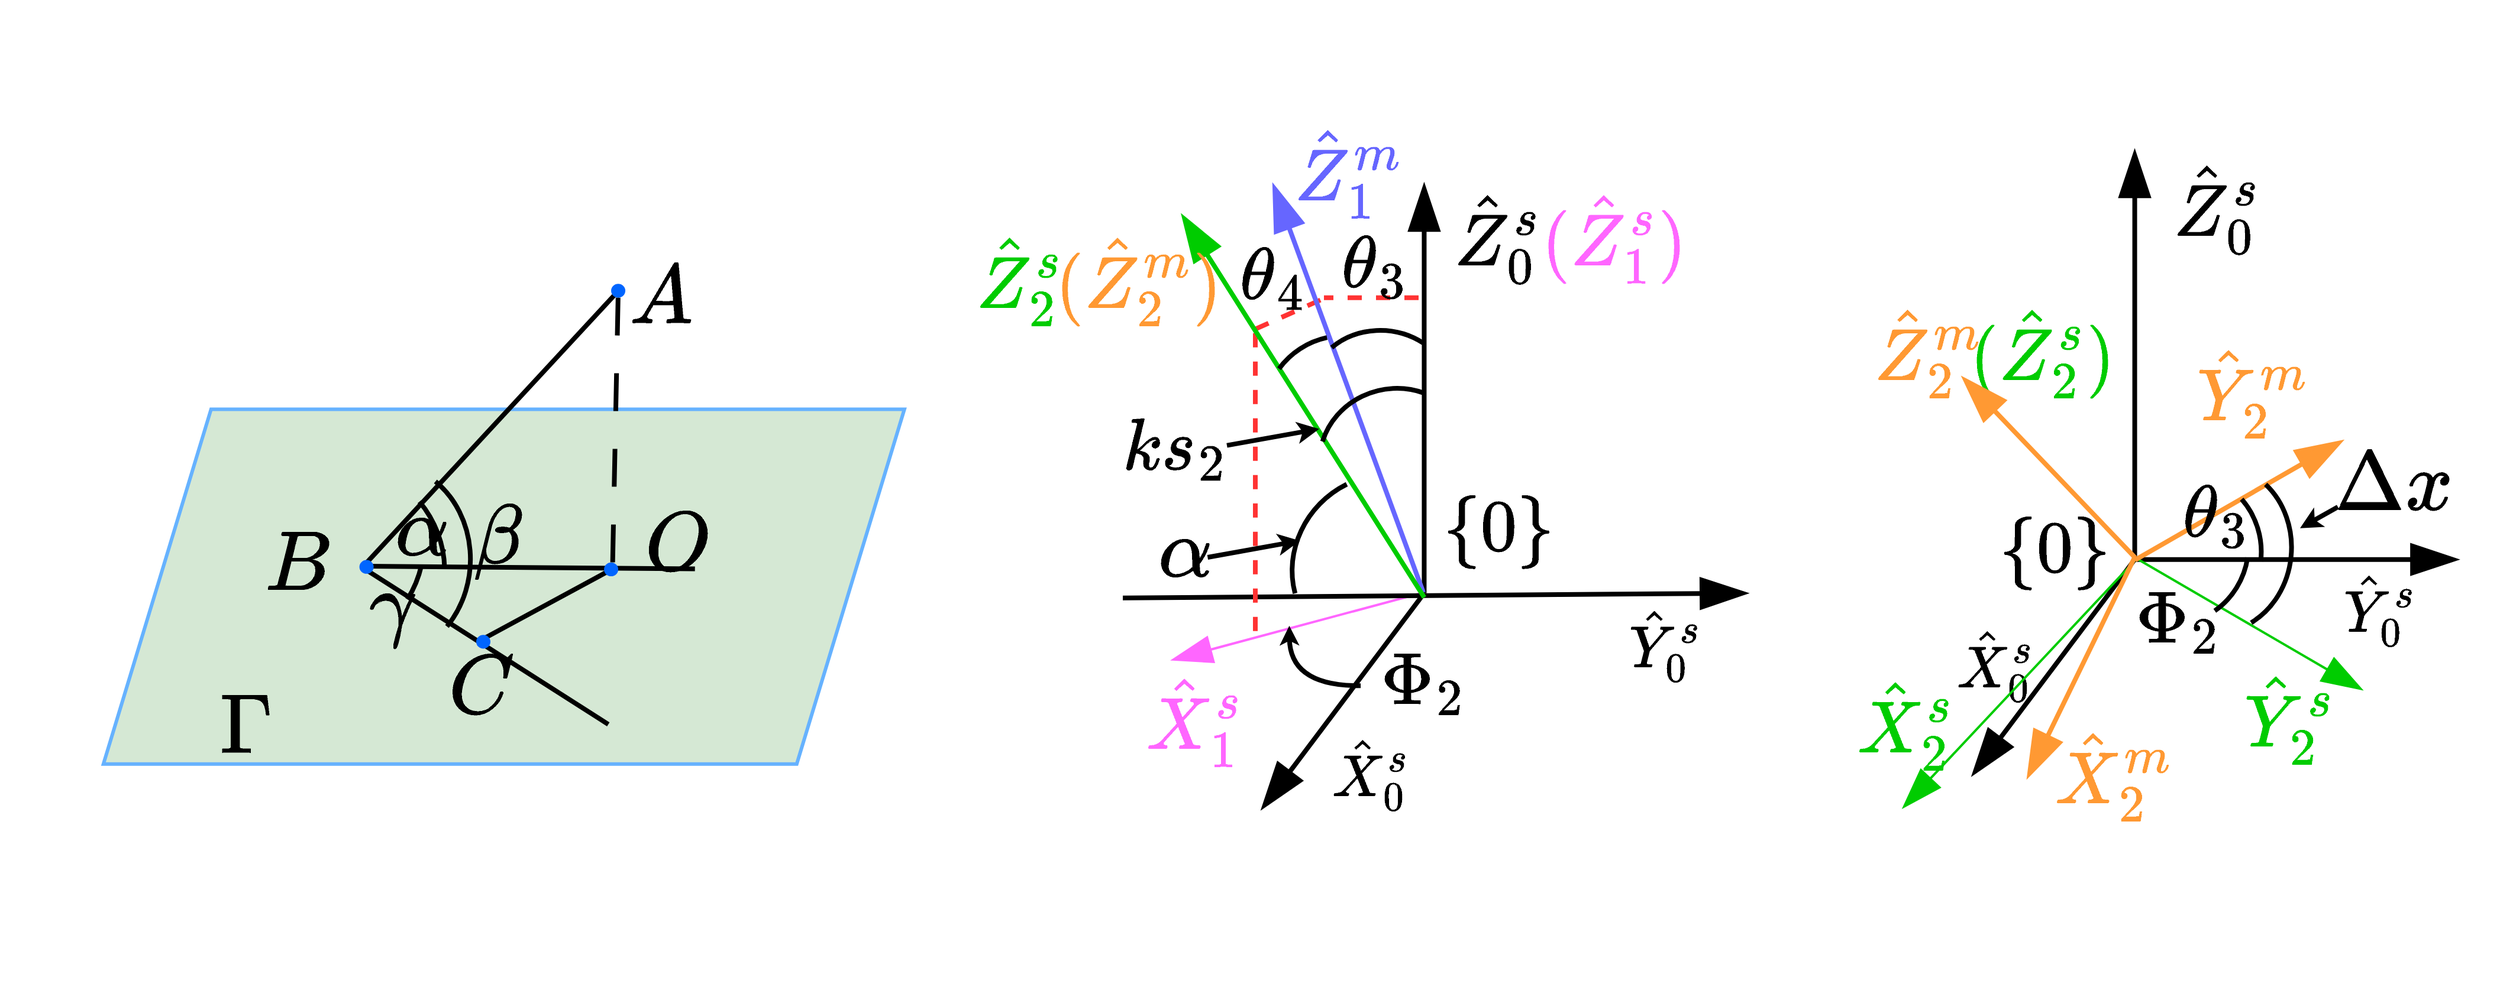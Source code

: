 <mxfile scale="5" border="0">
    <diagram id="zK5Rt0_C5VV_g-sW-Zkf" name="Page-1">
        <mxGraphModel dx="2265" dy="1478" grid="0" gridSize="10" guides="1" tooltips="1" connect="1" arrows="1" fold="1" page="1" pageScale="1" pageWidth="1169" pageHeight="827" background="#FFFFFF" math="1" shadow="0">
            <root>
                <mxCell id="0"/>
                <mxCell id="1" parent="0"/>
                <mxCell id="114" value="&lt;font style=&quot;font-size: 60px;&quot;&gt;$$ (\hat Z _{1}^s) $$&lt;/font&gt;" style="text;html=1;strokeColor=none;fillColor=none;align=center;verticalAlign=middle;whiteSpace=wrap;rounded=0;strokeWidth=4;fontSize=60;fontFamily=Times New Roman;fontColor=#FF66FF;" parent="1" vertex="1">
                    <mxGeometry x="1464" y="170.83" width="126.8" height="97.7" as="geometry"/>
                </mxCell>
                <mxCell id="100" value="$$ \hat Z _{0}^s $$" style="text;html=1;strokeColor=none;fillColor=none;align=center;verticalAlign=middle;whiteSpace=wrap;rounded=0;strokeWidth=4;fontSize=60;fontFamily=Times New Roman;opacity=90;" parent="1" vertex="1">
                    <mxGeometry x="1366.92" y="170.83" width="124.08" height="98.25" as="geometry"/>
                </mxCell>
                <mxCell id="102" value="&lt;font style=&quot;font-size: 60px;&quot;&gt;$$ \hat X _{1}^s $$&lt;/font&gt;" style="text;html=1;strokeColor=none;fillColor=none;align=center;verticalAlign=middle;whiteSpace=wrap;rounded=0;strokeWidth=4;fontSize=60;fontFamily=Times New Roman;fontColor=#FF66FF;" parent="1" vertex="1">
                    <mxGeometry x="1118" y="583.83" width="111" height="91.24" as="geometry"/>
                </mxCell>
                <mxCell id="103" value="" style="endArrow=blockThin;html=1;strokeColor=#FF66FF;strokeWidth=2;fontSize=60;fontFamily=Times New Roman;endSize=30;endFill=1;" parent="1" edge="1">
                    <mxGeometry width="50" height="50" relative="1" as="geometry">
                        <mxPoint x="1364.08" y="522.83" as="sourcePoint"/>
                        <mxPoint x="1152.88" y="579.48" as="targetPoint"/>
                    </mxGeometry>
                </mxCell>
                <mxCell id="106" value="" style="endArrow=blockThin;html=1;strokeWidth=4;fontSize=60;fontFamily=Times New Roman;endSize=30;endFill=1;" parent="1" edge="1">
                    <mxGeometry width="50" height="50" relative="1" as="geometry">
                        <mxPoint x="1112" y="526.83" as="sourcePoint"/>
                        <mxPoint x="1640" y="522.83" as="targetPoint"/>
                    </mxGeometry>
                </mxCell>
                <mxCell id="107" value="" style="endArrow=blockThin;html=1;strokeWidth=4;fontSize=60;fontFamily=Times New Roman;endSize=30;endFill=1;" parent="1" edge="1">
                    <mxGeometry width="50" height="50" relative="1" as="geometry">
                        <mxPoint x="1366.72" y="522.83" as="sourcePoint"/>
                        <mxPoint x="1229.44" y="705.368" as="targetPoint"/>
                    </mxGeometry>
                </mxCell>
                <mxCell id="108" value="" style="endArrow=blockThin;html=1;strokeWidth=4;fontSize=60;fontFamily=Times New Roman;endFill=1;endSize=30;" parent="1" edge="1">
                    <mxGeometry width="50" height="50" relative="1" as="geometry">
                        <mxPoint x="1366.72" y="522.83" as="sourcePoint"/>
                        <mxPoint x="1366.72" y="176.637" as="targetPoint"/>
                    </mxGeometry>
                </mxCell>
                <mxCell id="110" value="" style="curved=1;endArrow=classic;html=1;strokeColor=#000000;strokeWidth=4;fontFamily=Comic Sans MS;fontSize=60;fontColor=#000000;endSize=4;endFill=1;edgeStyle=orthogonalEdgeStyle;" parent="1" edge="1">
                    <mxGeometry width="50" height="50" relative="1" as="geometry">
                        <mxPoint x="1313.033" y="601.096" as="sourcePoint"/>
                        <mxPoint x="1252.729" y="550.412" as="targetPoint"/>
                    </mxGeometry>
                </mxCell>
                <mxCell id="111" value="$$\Phi_2$$" style="text;html=1;strokeColor=none;fillColor=none;align=center;verticalAlign=middle;whiteSpace=wrap;rounded=0;fillStyle=hatch;strokeWidth=4;fontFamily=Comic Sans MS;fontSize=60;fontColor=#000000;" parent="1" vertex="1">
                    <mxGeometry x="1333.002" y="578.001" width="65.786" height="35.361" as="geometry"/>
                </mxCell>
                <mxCell id="112" value="$$ \{0\} $$" style="text;html=1;strokeColor=none;fillColor=none;align=center;verticalAlign=middle;whiteSpace=wrap;rounded=0;strokeWidth=4;fontSize=60;fontFamily=Times New Roman;connectable=0;" parent="1" vertex="1">
                    <mxGeometry x="1383" y="419.45" width="93.21" height="92.4" as="geometry"/>
                </mxCell>
                <mxCell id="115" value="" style="endArrow=none;dashed=1;html=1;strokeColor=#FF3333;fontSize=26;fontColor=#FF0000;strokeWidth=4;" parent="1" edge="1">
                    <mxGeometry width="50" height="50" relative="1" as="geometry">
                        <mxPoint x="1362.0" y="272.83" as="sourcePoint"/>
                        <mxPoint x="1282.0" y="272.83" as="targetPoint"/>
                    </mxGeometry>
                </mxCell>
                <mxCell id="31" value="" style="endArrow=none;dashed=1;html=1;strokeColor=#FF3333;fontSize=26;fontColor=#FF0000;strokeWidth=4;" parent="1" edge="1">
                    <mxGeometry width="50" height="50" relative="1" as="geometry">
                        <mxPoint x="1279" y="274.83" as="sourcePoint"/>
                        <mxPoint x="1223" y="299.83" as="targetPoint"/>
                    </mxGeometry>
                </mxCell>
                <mxCell id="28" value="" style="endArrow=none;dashed=1;html=1;strokeColor=#FF3333;fontSize=26;fontColor=#FF0000;strokeWidth=4;" parent="1" edge="1">
                    <mxGeometry width="50" height="50" relative="1" as="geometry">
                        <mxPoint x="1224" y="554.83" as="sourcePoint"/>
                        <mxPoint x="1224" y="296.83" as="targetPoint"/>
                    </mxGeometry>
                </mxCell>
                <mxCell id="116" value="" style="endArrow=blockThin;html=1;strokeWidth=4;fontSize=60;fontFamily=Times New Roman;endFill=1;endSize=30;exitX=0.371;exitY=-0.032;exitDx=0;exitDy=0;exitPerimeter=0;strokeColor=#6666FF;" parent="1" edge="1">
                    <mxGeometry width="50" height="50" relative="1" as="geometry">
                        <mxPoint x="1366.038" y="522.34" as="sourcePoint"/>
                        <mxPoint x="1239" y="176.83" as="targetPoint"/>
                    </mxGeometry>
                </mxCell>
                <mxCell id="117" value="" style="endArrow=blockThin;html=1;strokeWidth=4;fontSize=60;fontFamily=Times New Roman;endFill=1;endSize=30;exitX=0.376;exitY=-0.001;exitDx=0;exitDy=0;exitPerimeter=0;strokeColor=#00CC00;" parent="1" edge="1">
                    <mxGeometry width="50" height="50" relative="1" as="geometry">
                        <mxPoint x="1366.767" y="526.469" as="sourcePoint"/>
                        <mxPoint x="1162" y="202.83" as="targetPoint"/>
                    </mxGeometry>
                </mxCell>
                <mxCell id="118" value="$$\theta_3$$" style="text;html=1;strokeColor=none;fillColor=none;align=center;verticalAlign=middle;whiteSpace=wrap;rounded=0;fillStyle=hatch;strokeWidth=4;fontFamily=Comic Sans MS;fontSize=60;fontColor=#000000;" parent="1" vertex="1">
                    <mxGeometry x="1291.682" y="227.616" width="66.531" height="31.714" as="geometry"/>
                </mxCell>
                <mxCell id="122" value="" style="verticalLabelPosition=bottom;verticalAlign=top;html=1;shape=mxgraph.basic.arc;startAngle=0.334;endAngle=0.603;fillStyle=hatch;strokeColor=#000000;strokeWidth=4;fontFamily=Comic Sans MS;fontSize=60;fontColor=#000000;fillColor=#FFFFFF;rotation=-195;" parent="1" vertex="1">
                    <mxGeometry x="1278.002" y="349.835" width="127.211" height="118.613" as="geometry"/>
                </mxCell>
                <mxCell id="123" value="" style="verticalLabelPosition=bottom;verticalAlign=top;html=1;shape=mxgraph.basic.arc;startAngle=0.342;endAngle=0.553;fillStyle=hatch;strokeColor=#000000;strokeWidth=4;fontFamily=Comic Sans MS;fontSize=60;fontColor=#000000;fillColor=#FFFFFF;rotation=-165;" parent="1" vertex="1">
                    <mxGeometry x="1268.002" y="300.835" width="127.211" height="118.613" as="geometry"/>
                </mxCell>
                <mxCell id="125" value="$$\theta_4$$" style="text;html=1;strokeColor=none;fillColor=none;align=center;verticalAlign=middle;whiteSpace=wrap;rounded=0;fillStyle=hatch;strokeWidth=4;fontFamily=Comic Sans MS;fontSize=60;fontColor=#000000;" parent="1" vertex="1">
                    <mxGeometry x="1208.0" y="236.873" width="62.71" height="31.66" as="geometry"/>
                </mxCell>
                <mxCell id="124" value="" style="verticalLabelPosition=bottom;verticalAlign=top;html=1;shape=mxgraph.basic.arc;startAngle=0.429;endAngle=0.553;fillStyle=hatch;strokeColor=#000000;strokeWidth=4;fontFamily=Comic Sans MS;fontSize=60;fontColor=#000000;fillColor=#FFFFFF;rotation=-210;" parent="1" vertex="1">
                    <mxGeometry x="1231.002" y="306.215" width="127.211" height="118.613" as="geometry"/>
                </mxCell>
                <mxCell id="126" value="$$ks_2$$" style="text;html=1;strokeColor=none;fillColor=none;align=center;verticalAlign=middle;whiteSpace=wrap;rounded=0;fillStyle=hatch;strokeWidth=4;fontFamily=Comic Sans MS;fontSize=60;fontColor=#000000;connectable=0;" parent="1" vertex="1">
                    <mxGeometry x="1117.995" y="380.456" width="76.327" height="35.584" as="geometry"/>
                </mxCell>
                <mxCell id="127" value="" style="endArrow=classic;html=1;strokeColor=#000000;strokeWidth=4;" parent="1" edge="1">
                    <mxGeometry width="50" height="50" relative="1" as="geometry">
                        <mxPoint x="1200" y="397.83" as="sourcePoint"/>
                        <mxPoint x="1278" y="383.83" as="targetPoint"/>
                    </mxGeometry>
                </mxCell>
                <mxCell id="129" value="$$ \hat Y _{0}^s $$" style="text;html=1;strokeColor=none;fillColor=none;align=center;verticalAlign=middle;whiteSpace=wrap;rounded=0;strokeWidth=4;fontSize=48;fontFamily=Times New Roman;opacity=90;connectable=0;" parent="1" vertex="1">
                    <mxGeometry x="1491.001" y="504.834" width="160.119" height="120.686" as="geometry"/>
                </mxCell>
                <mxCell id="130" value="$$ \hat X _{0} ^s$$" style="text;html=1;strokeColor=none;fillColor=none;align=center;verticalAlign=middle;whiteSpace=wrap;rounded=0;strokeWidth=4;fontSize=48;fontFamily=Times New Roman;" parent="1" vertex="1">
                    <mxGeometry x="1255" y="617.03" width="133" height="113" as="geometry"/>
                </mxCell>
                <mxCell id="131" value="$$ (\hat Z _{2}^m) $$" style="text;html=1;strokeColor=none;fillColor=none;align=center;verticalAlign=middle;whiteSpace=wrap;rounded=0;strokeWidth=4;fontSize=60;fontFamily=Times New Roman;fontColor=#FF9933;rotation=0;" parent="1" vertex="1">
                    <mxGeometry x="1082" y="221.839" width="86.073" height="68.709" as="geometry"/>
                </mxCell>
                <mxCell id="132" value="$$ \hat Z _{1}^m $$" style="text;html=1;strokeColor=none;fillColor=none;align=center;verticalAlign=middle;whiteSpace=wrap;rounded=0;strokeWidth=4;fontSize=60;fontFamily=Times New Roman;fontColor=#6666FF;rotation=0;" parent="1" vertex="1">
                    <mxGeometry x="1261.71" y="132" width="83.296" height="66.493" as="geometry"/>
                </mxCell>
                <mxCell id="133" value="&lt;font style=&quot;font-size: 60px;&quot;&gt;$$ \hat Z _{2}^s $$&lt;/font&gt;" style="text;html=1;strokeColor=none;fillColor=none;align=center;verticalAlign=middle;whiteSpace=wrap;rounded=0;strokeWidth=4;fontSize=60;fontFamily=Times New Roman;fontColor=#00CC00;connectable=0;" parent="1" vertex="1">
                    <mxGeometry x="957" y="198.49" width="136" height="115.41" as="geometry"/>
                </mxCell>
                <mxCell id="136" value="$$ \hat Y _{0}^s $$" style="text;html=1;strokeColor=none;fillColor=none;align=center;verticalAlign=middle;whiteSpace=wrap;rounded=0;strokeWidth=4;fontSize=48;fontFamily=Times New Roman;opacity=90;connectable=0;" parent="1" vertex="1">
                    <mxGeometry x="1491.001" y="504.834" width="160.119" height="120.686" as="geometry"/>
                </mxCell>
                <mxCell id="148" value="" style="endArrow=blockThin;html=1;strokeWidth=4;fontSize=60;fontFamily=Times New Roman;endSize=30;endFill=1;" parent="1" edge="1">
                    <mxGeometry width="50" height="50" relative="1" as="geometry">
                        <mxPoint x="1967.28" y="494.32" as="sourcePoint"/>
                        <mxPoint x="2240.56" y="494.32" as="targetPoint"/>
                    </mxGeometry>
                </mxCell>
                <mxCell id="149" value="" style="endArrow=blockThin;html=1;strokeWidth=4;fontSize=60;fontFamily=Times New Roman;endSize=30;endFill=1;" parent="1" edge="1">
                    <mxGeometry width="50" height="50" relative="1" as="geometry">
                        <mxPoint x="1967.28" y="494.32" as="sourcePoint"/>
                        <mxPoint x="1830" y="676.858" as="targetPoint"/>
                    </mxGeometry>
                </mxCell>
                <mxCell id="150" value="" style="endArrow=blockThin;html=1;strokeWidth=4;fontSize=60;fontFamily=Times New Roman;endFill=1;endSize=30;" parent="1" edge="1">
                    <mxGeometry width="50" height="50" relative="1" as="geometry">
                        <mxPoint x="1967.28" y="494.32" as="sourcePoint"/>
                        <mxPoint x="1967.28" y="148.127" as="targetPoint"/>
                    </mxGeometry>
                </mxCell>
                <mxCell id="151" value="$$ \{0\} $$" style="text;html=1;strokeColor=none;fillColor=none;align=center;verticalAlign=middle;whiteSpace=wrap;rounded=0;strokeWidth=4;fontSize=60;fontFamily=Times New Roman;" parent="1" vertex="1">
                    <mxGeometry x="1852.79" y="437.83" width="93.21" height="92.4" as="geometry"/>
                </mxCell>
                <mxCell id="152" value="$$ \hat X _{0} ^s$$" style="text;html=1;strokeColor=none;fillColor=none;align=center;verticalAlign=middle;whiteSpace=wrap;rounded=0;strokeWidth=4;fontSize=48;fontFamily=Times New Roman;" parent="1" vertex="1">
                    <mxGeometry x="1808" y="548.83" width="84.44" height="66.69" as="geometry"/>
                </mxCell>
                <mxCell id="153" value="$$ \hat Y _{0}^s $$" style="text;html=1;strokeColor=none;fillColor=none;align=center;verticalAlign=middle;whiteSpace=wrap;rounded=0;strokeWidth=4;fontSize=48;fontFamily=Times New Roman;opacity=90;connectable=0;" parent="1" vertex="1">
                    <mxGeometry x="2128" y="494.83" width="93.44" height="79.69" as="geometry"/>
                </mxCell>
                <mxCell id="172" value="&lt;font style=&quot;font-size: 60px;&quot;&gt;$$ \hat X _{2}^s $$&lt;/font&gt;" style="text;html=1;strokeColor=none;fillColor=none;align=center;verticalAlign=middle;whiteSpace=wrap;rounded=0;strokeWidth=4;fontSize=60;fontFamily=Times New Roman;fontColor=#00CC00;connectable=0;" parent="1" vertex="1">
                    <mxGeometry x="1707" y="574.518" width="134.522" height="115.407" as="geometry"/>
                </mxCell>
                <mxCell id="173" value="" style="endArrow=blockThin;html=1;strokeColor=#00CC00;strokeWidth=2;fontSize=48;fontFamily=Times New Roman;endSize=30;endFill=1;fontColor=#00CC00;" parent="1" edge="1">
                    <mxGeometry width="50" height="50" relative="1" as="geometry">
                        <mxPoint x="1967.151" y="495.579" as="sourcePoint"/>
                        <mxPoint x="1771" y="704.83" as="targetPoint"/>
                    </mxGeometry>
                </mxCell>
                <mxCell id="174" value="&lt;font style=&quot;font-size: 60px;&quot;&gt;$$ \hat Y _{2}^s $$&lt;/font&gt;" style="text;html=1;strokeColor=none;fillColor=none;align=center;verticalAlign=middle;whiteSpace=wrap;rounded=0;strokeWidth=4;fontSize=60;fontFamily=Times New Roman;fontColor=#00CC00;connectable=0;" parent="1" vertex="1">
                    <mxGeometry x="2030.998" y="568.828" width="134.522" height="115.407" as="geometry"/>
                </mxCell>
                <mxCell id="175" value="" style="endArrow=blockThin;html=1;strokeColor=#00CC00;strokeWidth=2;fontSize=48;fontFamily=Times New Roman;endSize=30;orthogonal=0;endFill=1;" parent="1" edge="1">
                    <mxGeometry width="50" height="50" relative="1" as="geometry">
                        <mxPoint x="1967.149" y="492.511" as="sourcePoint"/>
                        <mxPoint x="2160" y="604.83" as="targetPoint"/>
                    </mxGeometry>
                </mxCell>
                <mxCell id="177" value="&lt;font style=&quot;font-size: 60px;&quot;&gt;$$ (\hat Z _{2}^s) $$&lt;/font&gt;" style="text;html=1;strokeColor=none;fillColor=none;align=center;verticalAlign=middle;whiteSpace=wrap;rounded=0;strokeWidth=4;fontSize=60;fontFamily=Times New Roman;fontColor=#00CC00;connectable=0;" parent="1" vertex="1">
                    <mxGeometry x="1821.998" y="259.335" width="134.522" height="115.407" as="geometry"/>
                </mxCell>
                <mxCell id="155" value="" style="endArrow=blockThin;html=1;strokeWidth=4;fontSize=60;fontFamily=Times New Roman;endSize=30;endFill=1;strokeColor=#FF9933;" parent="1" edge="1">
                    <mxGeometry width="50" height="50" relative="1" as="geometry">
                        <mxPoint x="1967.58" y="494.78" as="sourcePoint"/>
                        <mxPoint x="2143" y="393.83" as="targetPoint"/>
                    </mxGeometry>
                </mxCell>
                <mxCell id="156" value="" style="endArrow=blockThin;html=1;strokeWidth=4;fontSize=60;fontFamily=Times New Roman;endFill=1;endSize=30;strokeColor=#FF9933;" parent="1" edge="1">
                    <mxGeometry width="50" height="50" relative="1" as="geometry">
                        <mxPoint x="1967.58" y="492.78" as="sourcePoint"/>
                        <mxPoint x="1821.58" y="340.03" as="targetPoint"/>
                    </mxGeometry>
                </mxCell>
                <mxCell id="157" value="" style="endArrow=blockThin;html=1;strokeWidth=4;fontSize=48;fontFamily=Times New Roman;endSize=30;endFill=1;strokeColor=#FF9933;" parent="1" edge="1">
                    <mxGeometry width="50" height="50" relative="1" as="geometry">
                        <mxPoint x="1967.58" y="491.78" as="sourcePoint"/>
                        <mxPoint x="1876.58" y="679.03" as="targetPoint"/>
                    </mxGeometry>
                </mxCell>
                <mxCell id="158" value="$$ \hat Y _{2}^m $$" style="text;html=1;strokeColor=none;fillColor=none;align=center;verticalAlign=middle;whiteSpace=wrap;rounded=0;strokeWidth=4;fontSize=60;fontFamily=Times New Roman;fontColor=#FF9933;rotation=0;connectable=0;" parent="1" vertex="1">
                    <mxGeometry x="2020.78" y="306.03" width="93.58" height="89.24" as="geometry"/>
                </mxCell>
                <mxCell id="160" value="$$ \hat X _{2} ^m$$" style="text;html=1;strokeColor=none;fillColor=none;align=center;verticalAlign=middle;whiteSpace=wrap;rounded=0;strokeWidth=4;fontSize=60;fontFamily=Times New Roman;fontColor=#FF9933;rotation=0;" parent="1" vertex="1">
                    <mxGeometry x="1909" y="641.29" width="83.296" height="66.493" as="geometry"/>
                </mxCell>
                <mxCell id="166" value="$$ \hat Z _{2}^m $$" style="text;html=1;strokeColor=none;fillColor=none;align=center;verticalAlign=middle;whiteSpace=wrap;rounded=0;strokeWidth=4;fontSize=60;fontFamily=Times New Roman;fontColor=#FF9933;rotation=0;" parent="1" vertex="1">
                    <mxGeometry x="1752" y="283.79" width="83.296" height="66.493" as="geometry"/>
                </mxCell>
                <mxCell id="180" value="$$ \hat Z _{0}^s $$" style="text;html=1;strokeColor=none;fillColor=none;align=center;verticalAlign=middle;whiteSpace=wrap;rounded=0;strokeWidth=4;fontSize=60;fontFamily=Times New Roman;opacity=90;" parent="1" vertex="1">
                    <mxGeometry x="1975" y="145.83" width="124.08" height="98.25" as="geometry"/>
                </mxCell>
                <mxCell id="181" value="$$\Phi_2$$" style="text;html=1;strokeColor=none;fillColor=none;align=center;verticalAlign=middle;whiteSpace=wrap;rounded=0;fillStyle=hatch;strokeWidth=4;fontFamily=Comic Sans MS;fontSize=60;fontColor=#000000;" parent="1" vertex="1">
                    <mxGeometry x="1970.712" y="525.831" width="65.786" height="35.361" as="geometry"/>
                </mxCell>
                <mxCell id="182" value="" style="verticalLabelPosition=bottom;verticalAlign=top;html=1;shape=mxgraph.basic.arc;startAngle=0.466;endAngle=0.603;fillStyle=hatch;strokeColor=#000000;strokeWidth=4;fontFamily=Comic Sans MS;fontSize=60;fontColor=#000000;fillColor=#FFFFFF;rotation=110;direction=west;" parent="1" vertex="1">
                    <mxGeometry x="1940.002" y="426.215" width="127.211" height="118.613" as="geometry"/>
                </mxCell>
                <mxCell id="183" value="" style="verticalLabelPosition=bottom;verticalAlign=top;html=1;shape=mxgraph.basic.arc;startAngle=0.423;endAngle=0.565;fillStyle=hatch;strokeColor=#000000;strokeWidth=4;fontFamily=Comic Sans MS;fontSize=60;fontColor=#000000;fillColor=#FFFFFF;rotation=75;direction=west;" parent="1" vertex="1">
                    <mxGeometry x="1951.002" y="426.215" width="127.211" height="118.613" as="geometry"/>
                </mxCell>
                <mxCell id="184" value="" style="verticalLabelPosition=bottom;verticalAlign=top;html=1;shape=mxgraph.basic.arc;startAngle=0.348;endAngle=0.658;fillStyle=hatch;strokeColor=#000000;strokeWidth=4;fontFamily=Comic Sans MS;fontSize=60;fontColor=#000000;fillColor=#FFFFFF;rotation=95;direction=west;" parent="1" vertex="1">
                    <mxGeometry x="1965.39" y="422.22" width="142.17" height="126.5" as="geometry"/>
                </mxCell>
                <mxCell id="185" value="$$\theta_3$$" style="text;html=1;strokeColor=none;fillColor=none;align=center;verticalAlign=middle;whiteSpace=wrap;rounded=0;fillStyle=hatch;strokeWidth=4;fontFamily=Comic Sans MS;fontSize=60;fontColor=#000000;" parent="1" vertex="1">
                    <mxGeometry x="2003.212" y="437.826" width="66.531" height="31.714" as="geometry"/>
                </mxCell>
                <mxCell id="187" value="$$ \Delta x $$" style="text;html=1;strokeColor=none;fillColor=none;align=center;verticalAlign=middle;whiteSpace=wrap;rounded=0;fontSize=60;connectable=0;" parent="1" vertex="1">
                    <mxGeometry x="2156" y="417.45" width="60" height="30" as="geometry"/>
                </mxCell>
                <mxCell id="188" value="" style="endArrow=classic;html=1;strokeColor=#000000;strokeWidth=4;fontSize=60;" parent="1" edge="1">
                    <mxGeometry width="50" height="50" relative="1" as="geometry">
                        <mxPoint x="2139" y="449.83" as="sourcePoint"/>
                        <mxPoint x="2107" y="467.83" as="targetPoint"/>
                    </mxGeometry>
                </mxCell>
                <mxCell id="205" value="" style="group" vertex="1" connectable="0" parent="1">
                    <mxGeometry x="245" y="206.83" width="677" height="463" as="geometry"/>
                </mxCell>
                <mxCell id="189" value="" style="shape=parallelogram;perimeter=parallelogramPerimeter;whiteSpace=wrap;html=1;fixedSize=1;size=91;fillColor=#d5e8d4;strokeColor=#66B2FF;strokeWidth=3;connectable=0;" vertex="1" parent="205">
                    <mxGeometry x="5.41" y="160.37" width="677.0" height="300.143" as="geometry"/>
                </mxCell>
                <mxCell id="190" value="" style="endArrow=none;html=1;strokeWidth=4;" edge="1" parent="205">
                    <mxGeometry width="50" height="50" relative="1" as="geometry">
                        <mxPoint x="224.466" y="293.873" as="sourcePoint"/>
                        <mxPoint x="439.33" y="61.646" as="targetPoint"/>
                    </mxGeometry>
                </mxCell>
                <mxCell id="191" value="" style="endArrow=none;html=1;strokeWidth=4;" edge="1" parent="205">
                    <mxGeometry width="50" height="50" relative="1" as="geometry">
                        <mxPoint x="228.067" y="293.152" as="sourcePoint"/>
                        <mxPoint x="505.349" y="295.478" as="targetPoint"/>
                    </mxGeometry>
                </mxCell>
                <mxCell id="193" value="" style="endArrow=none;html=1;strokeWidth=4;" edge="1" parent="205">
                    <mxGeometry width="50" height="50" relative="1" as="geometry">
                        <mxPoint x="224.466" y="294.315" as="sourcePoint"/>
                        <mxPoint x="432.128" y="426.936" as="targetPoint"/>
                    </mxGeometry>
                </mxCell>
                <mxCell id="194" value="" style="endArrow=none;html=1;dashed=1;dashPattern=8 8;startArrow=none;strokeWidth=4;" edge="1" parent="205" source="203">
                    <mxGeometry width="50" height="50" relative="1" as="geometry">
                        <mxPoint x="440.53" y="60.843" as="sourcePoint"/>
                        <mxPoint x="435.729" y="294.315" as="targetPoint"/>
                    </mxGeometry>
                </mxCell>
                <mxCell id="195" value="" style="endArrow=none;html=1;strokeWidth=4;" edge="1" parent="205">
                    <mxGeometry width="50" height="50" relative="1" as="geometry">
                        <mxPoint x="324.096" y="355.972" as="sourcePoint"/>
                        <mxPoint x="435.729" y="295.478" as="targetPoint"/>
                    </mxGeometry>
                </mxCell>
                <mxCell id="196" value="" style="verticalLabelPosition=bottom;verticalAlign=top;html=1;shape=mxgraph.basic.arc;startAngle=0.338;endAngle=0.603;fillStyle=hatch;strokeColor=#000000;strokeWidth=4;fontFamily=Comic Sans MS;fontSize=60;fontColor=#000000;fillColor=#FFFFFF;rotation=-85;" vertex="1" parent="205">
                    <mxGeometry x="157.246" y="214.044" width="167.005" height="149.536" as="geometry"/>
                </mxCell>
                <mxCell id="197" value="" style="verticalLabelPosition=bottom;verticalAlign=top;html=1;shape=mxgraph.basic.arc;startAngle=0.47;endAngle=0.588;fillStyle=hatch;strokeColor=#000000;strokeWidth=4;fontFamily=Comic Sans MS;fontSize=60;fontColor=#000000;fillColor=#FFFFFF;rotation=-120;" vertex="1" parent="205">
                    <mxGeometry x="133.239" y="214.044" width="167.005" height="149.536" as="geometry"/>
                </mxCell>
                <mxCell id="198" value="" style="verticalLabelPosition=bottom;verticalAlign=top;html=1;shape=mxgraph.basic.arc;startAngle=0.493;endAngle=0.553;fillStyle=hatch;strokeColor=#000000;strokeWidth=4;fontFamily=Comic Sans MS;fontSize=60;fontColor=#000000;fillColor=#FFFFFF;rotation=-75;" vertex="1" parent="205">
                    <mxGeometry x="117.635" y="201.759" width="167.005" height="149.536" as="geometry"/>
                </mxCell>
                <mxCell id="199" value="$$A$$" style="text;html=1;strokeColor=none;fillColor=none;align=center;verticalAlign=middle;whiteSpace=wrap;rounded=0;strokeWidth=3;fontSize=60;" vertex="1" parent="205">
                    <mxGeometry x="440.53" y="49.454" width="72.021" height="34.9" as="geometry"/>
                </mxCell>
                <mxCell id="200" value="$$B$$" style="text;html=1;strokeColor=none;fillColor=none;align=center;verticalAlign=middle;whiteSpace=wrap;rounded=0;strokeWidth=3;fontSize=60;" vertex="1" parent="205">
                    <mxGeometry x="133.239" y="274.538" width="72.021" height="34.9" as="geometry"/>
                </mxCell>
                <mxCell id="201" value="$$C$$" style="text;html=1;strokeColor=none;fillColor=none;align=center;verticalAlign=middle;whiteSpace=wrap;rounded=0;strokeWidth=3;fontSize=60;" vertex="1" parent="205">
                    <mxGeometry x="288.266" y="379.859" width="72.021" height="34.9" as="geometry"/>
                </mxCell>
                <mxCell id="202" value="$$O$$" style="text;html=1;strokeColor=none;fillColor=none;align=center;verticalAlign=middle;whiteSpace=wrap;rounded=0;strokeWidth=3;fontSize=60;" vertex="1" parent="205">
                    <mxGeometry x="454.427" y="259.076" width="72.021" height="34.9" as="geometry"/>
                </mxCell>
                <mxCell id="204" value="" style="endArrow=none;html=1;dashed=1;dashPattern=8 8;" edge="1" parent="205" target="203">
                    <mxGeometry width="50" height="50" relative="1" as="geometry">
                        <mxPoint x="440.53" y="60.843" as="sourcePoint"/>
                        <mxPoint x="435.729" y="294.315" as="targetPoint"/>
                    </mxGeometry>
                </mxCell>
                <mxCell id="203" value="" style="shape=ellipse;fillColor=#0065FF;strokeColor=none;html=1;sketch=0;strokeWidth=3;fontSize=60;" vertex="1" parent="205">
                    <mxGeometry x="434.528" y="54.317" width="12.004" height="11.633" as="geometry"/>
                </mxCell>
                <mxCell id="206" value="" style="shape=ellipse;fillColor=#0065FF;strokeColor=none;html=1;sketch=0;strokeWidth=3;fontSize=60;" vertex="1" parent="205">
                    <mxGeometry x="221.799" y="287.945" width="12.004" height="11.633" as="geometry"/>
                </mxCell>
                <mxCell id="207" value="" style="shape=ellipse;fillColor=#0065FF;strokeColor=none;html=1;sketch=0;strokeWidth=3;fontSize=60;" vertex="1" parent="205">
                    <mxGeometry x="428.523" y="290.095" width="12.004" height="11.633" as="geometry"/>
                </mxCell>
                <mxCell id="208" value="" style="shape=ellipse;fillColor=#0065FF;strokeColor=none;html=1;sketch=0;strokeWidth=3;fontSize=60;" vertex="1" parent="205">
                    <mxGeometry x="320.497" y="351.296" width="12.004" height="11.633" as="geometry"/>
                </mxCell>
                <mxCell id="209" value="$$\beta$$" style="text;html=1;strokeColor=none;fillColor=none;align=center;verticalAlign=middle;whiteSpace=wrap;rounded=0;strokeWidth=3;fontSize=60;" vertex="1" parent="205">
                    <mxGeometry x="302.487" y="253.045" width="72.021" height="34.9" as="geometry"/>
                </mxCell>
                <mxCell id="210" value="$$\alpha$$" style="text;html=1;strokeColor=none;fillColor=none;align=center;verticalAlign=middle;whiteSpace=wrap;rounded=0;strokeWidth=3;fontSize=60;" vertex="1" parent="205">
                    <mxGeometry x="238.806" y="245.662" width="72.021" height="34.9" as="geometry"/>
                </mxCell>
                <mxCell id="211" value="$$\gamma$$" style="text;html=1;strokeColor=none;fillColor=none;align=center;verticalAlign=middle;whiteSpace=wrap;rounded=0;strokeWidth=3;fontSize=60;" vertex="1" parent="205">
                    <mxGeometry x="212.622" y="309.436" width="72.021" height="34.9" as="geometry"/>
                </mxCell>
                <mxCell id="212" value="$$ \Gamma $$" style="text;html=1;align=center;verticalAlign=middle;resizable=0;points=[];autosize=1;strokeColor=none;fillColor=none;fontSize=60;" vertex="1" parent="205">
                    <mxGeometry x="-81.92" y="388.461" width="415" height="84" as="geometry"/>
                </mxCell>
                <mxCell id="220" value="" style="verticalLabelPosition=bottom;verticalAlign=top;html=1;shape=mxgraph.basic.arc;startAngle=0.329;endAngle=0.555;fillStyle=hatch;strokeColor=#000000;strokeWidth=4;fontFamily=Comic Sans MS;fontSize=60;fontColor=#000000;fillColor=#FFFFFF;rotation=-225;" vertex="1" parent="1">
                    <mxGeometry x="1252.65" y="424.83" width="157.92" height="148" as="geometry"/>
                </mxCell>
                <mxCell id="221" value="$$\alpha$$" style="text;html=1;strokeColor=none;fillColor=none;align=center;verticalAlign=middle;whiteSpace=wrap;rounded=0;strokeWidth=3;fontSize=60;" vertex="1" parent="1">
                    <mxGeometry x="1117.991" y="463.16" width="93.191" height="48.695" as="geometry"/>
                </mxCell>
                <mxCell id="222" value="" style="endArrow=classic;html=1;strokeColor=#000000;strokeWidth=4;" edge="1" parent="1">
                    <mxGeometry width="50" height="50" relative="1" as="geometry">
                        <mxPoint x="1183.71" y="492.47" as="sourcePoint"/>
                        <mxPoint x="1261.71" y="478.47" as="targetPoint"/>
                    </mxGeometry>
                </mxCell>
            </root>
        </mxGraphModel>
    </diagram>
</mxfile>